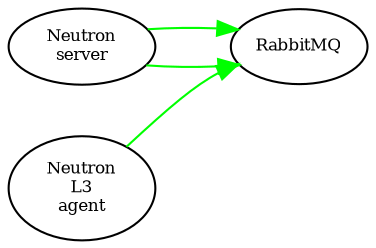 
digraph {
overlap = false;
pack = false;
splines = curved;
rankdir = "LR";
nodesep = 0.35;
graph [ dpi = 300 ]; 
node [ fontsize = 8 ];
edge [ fontsize = 6 ];
neutron_server [label="Neutron
server\n",color=black,style=solid]
rabbitmq [label="RabbitMQ\n",color=black,style=solid]
    "neutron_server" -> "rabbitmq" [tooltip="usage > messa::es_ack",dir=forward,color=green,style=solid]
neutron_l3_agent [label="Neutron
L3
agent\n",color=black,style=solid]
    "neutron_l3_agent" -> "rabbitmq" [tooltip="usage_total > messa::es_ack",dir=forward,color=green,style=solid]
    "rabbitmq" -> "neutron_server" [tooltip="messages > usage",dir=forward,color=green,style=solid]
}